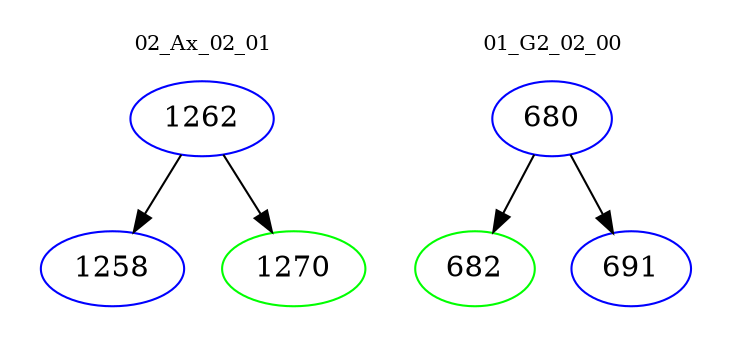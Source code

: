 digraph{
subgraph cluster_0 {
color = white
label = "02_Ax_02_01";
fontsize=10;
T0_1262 [label="1262", color="blue"]
T0_1262 -> T0_1258 [color="black"]
T0_1258 [label="1258", color="blue"]
T0_1262 -> T0_1270 [color="black"]
T0_1270 [label="1270", color="green"]
}
subgraph cluster_1 {
color = white
label = "01_G2_02_00";
fontsize=10;
T1_680 [label="680", color="blue"]
T1_680 -> T1_682 [color="black"]
T1_682 [label="682", color="green"]
T1_680 -> T1_691 [color="black"]
T1_691 [label="691", color="blue"]
}
}
